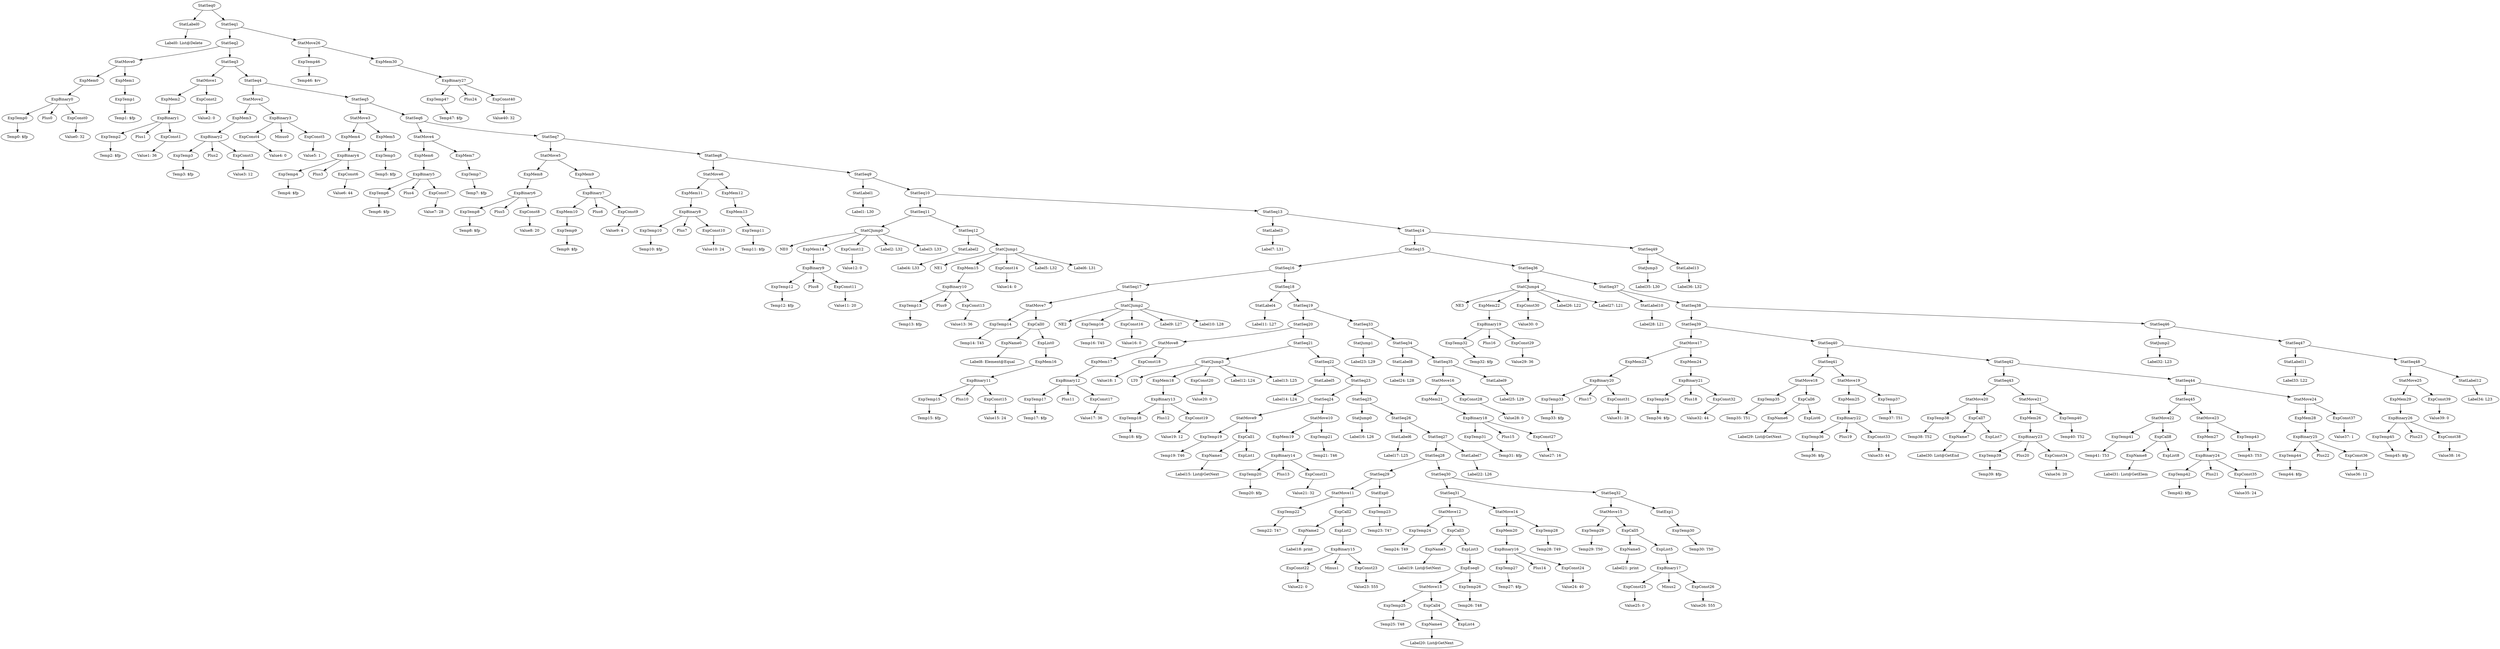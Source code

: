 digraph {
	ordering = out;
	ExpMem30 -> ExpBinary27;
	ExpConst40 -> "Value40: 32";
	StatSeq49 -> StatJump3;
	StatSeq49 -> StatLabel13;
	StatJump3 -> "Label35: L30";
	StatSeq48 -> StatMove25;
	StatSeq48 -> StatLabel12;
	ExpConst39 -> "Value39: 0";
	StatMove25 -> ExpMem29;
	StatMove25 -> ExpConst39;
	ExpMem29 -> ExpBinary26;
	ExpConst38 -> "Value38: 16";
	ExpBinary26 -> ExpTemp45;
	ExpBinary26 -> Plus23;
	ExpBinary26 -> ExpConst38;
	ExpTemp45 -> "Temp45: $fp";
	StatSeq47 -> StatLabel11;
	StatSeq47 -> StatSeq48;
	StatLabel11 -> "Label33: L22";
	StatJump2 -> "Label32: L23";
	StatSeq38 -> StatSeq39;
	StatSeq38 -> StatSeq46;
	ExpConst37 -> "Value37: 1";
	StatMove24 -> ExpMem28;
	StatMove24 -> ExpConst37;
	ExpTemp43 -> "Temp43: T53";
	ExpConst35 -> "Value35: 24";
	ExpTemp42 -> "Temp42: $fp";
	StatSeq45 -> StatMove22;
	StatSeq45 -> StatMove23;
	ExpCall8 -> ExpName8;
	ExpCall8 -> ExpList8;
	StatMove22 -> ExpTemp41;
	StatMove22 -> ExpCall8;
	ExpTemp41 -> "Temp41: T53";
	ExpMem27 -> ExpBinary24;
	StatMove21 -> ExpMem26;
	StatMove21 -> ExpTemp40;
	ExpMem26 -> ExpBinary23;
	ExpTemp39 -> "Temp39: $fp";
	StatSeq43 -> StatMove20;
	StatSeq43 -> StatMove21;
	ExpCall7 -> ExpName7;
	ExpCall7 -> ExpList7;
	ExpName7 -> "Label30: List@GetEnd";
	StatMove20 -> ExpTemp38;
	StatMove20 -> ExpCall7;
	StatSeq40 -> StatSeq41;
	StatSeq40 -> StatSeq42;
	ExpTemp37 -> "Temp37: T51";
	ExpMem25 -> ExpBinary22;
	ExpCall6 -> ExpName6;
	ExpCall6 -> ExpList6;
	ExpTemp38 -> "Temp38: T52";
	ExpName6 -> "Label29: List@GetNext";
	StatMove18 -> ExpTemp35;
	StatMove18 -> ExpCall6;
	StatMove23 -> ExpMem27;
	StatMove23 -> ExpTemp43;
	ExpTemp35 -> "Temp35: T51";
	StatSeq39 -> StatMove17;
	StatSeq39 -> StatSeq40;
	ExpMem24 -> ExpBinary21;
	ExpConst32 -> "Value32: 44";
	StatMove17 -> ExpMem23;
	StatMove17 -> ExpMem24;
	ExpBinary25 -> ExpTemp44;
	ExpBinary25 -> Plus22;
	ExpBinary25 -> ExpConst36;
	ExpMem23 -> ExpBinary20;
	ExpConst31 -> "Value31: 28";
	StatSeq16 -> StatSeq17;
	StatSeq16 -> StatSeq18;
	StatSeq7 -> StatMove5;
	StatSeq7 -> StatSeq8;
	ExpConst27 -> "Value27: 16";
	ExpConst19 -> "Value19: 12";
	StatMove12 -> ExpTemp24;
	StatMove12 -> ExpCall3;
	ExpTemp15 -> "Temp15: $fp";
	StatSeq10 -> StatSeq11;
	StatSeq10 -> StatSeq13;
	StatMove13 -> ExpTemp25;
	StatMove13 -> ExpCall4;
	ExpBinary10 -> ExpTemp13;
	ExpBinary10 -> Plus9;
	ExpBinary10 -> ExpConst13;
	ExpTemp13 -> "Temp13: $fp";
	ExpConst34 -> "Value34: 20";
	StatCJump1 -> NE1;
	StatCJump1 -> ExpMem15;
	StatCJump1 -> ExpConst14;
	StatCJump1 -> "Label5: L32";
	StatCJump1 -> "Label6: L31";
	ExpCall3 -> ExpName3;
	ExpCall3 -> ExpList3;
	ExpConst25 -> "Value25: 0";
	ExpTemp32 -> "Temp32: $fp";
	StatLabel2 -> "Label4: L33";
	StatMove5 -> ExpMem8;
	StatMove5 -> ExpMem9;
	ExpConst14 -> "Value14: 0";
	ExpConst9 -> "Value9: 4";
	ExpName0 -> "Label8: Element@Equal";
	ExpConst8 -> "Value8: 20";
	ExpTemp20 -> "Temp20: $fp";
	ExpTemp47 -> "Temp47: $fp";
	ExpConst11 -> "Value11: 20";
	StatCJump0 -> NE0;
	StatCJump0 -> ExpMem14;
	StatCJump0 -> ExpConst12;
	StatCJump0 -> "Label2: L32";
	StatCJump0 -> "Label3: L33";
	ExpCall0 -> ExpName0;
	ExpCall0 -> ExpList0;
	StatSeq9 -> StatLabel1;
	StatSeq9 -> StatSeq10;
	StatLabel1 -> "Label1: L30";
	ExpMem12 -> ExpMem13;
	ExpBinary23 -> ExpTemp39;
	ExpBinary23 -> Plus20;
	ExpBinary23 -> ExpConst34;
	StatMove16 -> ExpMem21;
	StatMove16 -> ExpConst28;
	ExpTemp44 -> "Temp44: $fp";
	StatMove11 -> ExpTemp22;
	StatMove11 -> ExpCall2;
	ExpTemp10 -> "Temp10: $fp";
	ExpMem10 -> ExpTemp9;
	ExpConst30 -> "Value30: 0";
	ExpBinary24 -> ExpTemp42;
	ExpBinary24 -> Plus21;
	ExpBinary24 -> ExpConst35;
	ExpBinary9 -> ExpTemp12;
	ExpBinary9 -> Plus8;
	ExpBinary9 -> ExpConst11;
	ExpCall4 -> ExpName4;
	ExpCall4 -> ExpList4;
	ExpBinary6 -> ExpTemp8;
	ExpBinary6 -> Plus5;
	ExpBinary6 -> ExpConst8;
	StatSeq13 -> StatLabel3;
	StatSeq13 -> StatSeq14;
	ExpConst3 -> "Value3: 12";
	ExpTemp17 -> "Temp17: $fp";
	ExpTemp23 -> "Temp23: T47";
	StatSeq14 -> StatSeq15;
	StatSeq14 -> StatSeq49;
	StatCJump4 -> NE3;
	StatCJump4 -> ExpMem22;
	StatCJump4 -> ExpConst30;
	StatCJump4 -> "Label26: L22";
	StatCJump4 -> "Label27: L21";
	ExpMem13 -> ExpTemp11;
	ExpBinary27 -> ExpTemp47;
	ExpBinary27 -> Plus24;
	ExpBinary27 -> ExpConst40;
	StatMove1 -> ExpMem2;
	StatMove1 -> ExpConst2;
	StatSeq17 -> StatMove7;
	StatSeq17 -> StatCJump2;
	ExpTemp19 -> "Temp19: T46";
	StatSeq1 -> StatSeq2;
	StatSeq1 -> StatMove26;
	StatSeq30 -> StatSeq31;
	StatSeq30 -> StatSeq32;
	ExpConst36 -> "Value36: 12";
	StatSeq5 -> StatMove3;
	StatSeq5 -> StatSeq6;
	ExpConst12 -> "Value12: 0";
	ExpTemp8 -> "Temp8: $fp";
	ExpMem15 -> ExpBinary10;
	ExpConst1 -> "Value1: 36";
	ExpMem28 -> ExpBinary25;
	ExpName8 -> "Label31: List@GetElem";
	StatMove2 -> ExpMem3;
	StatMove2 -> ExpBinary3;
	ExpBinary13 -> ExpTemp18;
	ExpBinary13 -> Plus12;
	ExpBinary13 -> ExpConst19;
	StatLabel12 -> "Label34: L23";
	ExpBinary0 -> ExpTemp0;
	ExpBinary0 -> Plus0;
	ExpBinary0 -> ExpConst0;
	ExpBinary11 -> ExpTemp15;
	ExpBinary11 -> Plus10;
	ExpBinary11 -> ExpConst15;
	ExpBinary14 -> ExpTemp20;
	ExpBinary14 -> Plus13;
	ExpBinary14 -> ExpConst21;
	StatMove0 -> ExpMem0;
	StatMove0 -> ExpMem1;
	ExpTemp12 -> "Temp12: $fp";
	ExpTemp14 -> "Temp14: T45";
	StatLabel6 -> "Label17: L25";
	ExpBinary22 -> ExpTemp36;
	ExpBinary22 -> Plus19;
	ExpBinary22 -> ExpConst33;
	ExpTemp33 -> "Temp33: $fp";
	StatJump1 -> "Label23: L29";
	ExpConst15 -> "Value15: 24";
	StatSeq3 -> StatMove1;
	StatSeq3 -> StatSeq4;
	ExpTemp46 -> "Temp46: $rv";
	ExpConst13 -> "Value13: 36";
	ExpMem7 -> ExpTemp7;
	ExpTemp40 -> "Temp40: T52";
	ExpBinary3 -> ExpConst4;
	ExpBinary3 -> Minus0;
	ExpBinary3 -> ExpConst5;
	StatMove15 -> ExpTemp29;
	StatMove15 -> ExpCall5;
	StatSeq8 -> StatMove6;
	StatSeq8 -> StatSeq9;
	ExpMem8 -> ExpBinary6;
	StatSeq6 -> StatMove4;
	StatSeq6 -> StatSeq7;
	ExpTemp11 -> "Temp11: $fp";
	ExpEseq0 -> StatMove13;
	ExpEseq0 -> ExpTemp26;
	ExpMem14 -> ExpBinary9;
	StatSeq31 -> StatMove12;
	StatSeq31 -> StatMove14;
	StatSeq0 -> StatLabel0;
	StatSeq0 -> StatSeq1;
	ExpConst23 -> "Value23: 555";
	ExpMem21 -> ExpBinary18;
	ExpTemp1 -> "Temp1: $fp";
	ExpBinary4 -> ExpTemp4;
	ExpBinary4 -> Plus3;
	ExpBinary4 -> ExpConst6;
	ExpTemp5 -> "Temp5: $fp";
	ExpBinary17 -> ExpConst25;
	ExpBinary17 -> Minus2;
	ExpBinary17 -> ExpConst26;
	ExpMem16 -> ExpBinary11;
	ExpBinary2 -> ExpTemp3;
	ExpBinary2 -> Plus2;
	ExpBinary2 -> ExpConst3;
	ExpMem3 -> ExpBinary2;
	ExpBinary1 -> ExpTemp2;
	ExpBinary1 -> Plus1;
	ExpBinary1 -> ExpConst1;
	ExpConst10 -> "Value10: 24";
	ExpTemp36 -> "Temp36: $fp";
	StatSeq4 -> StatMove2;
	StatSeq4 -> StatSeq5;
	ExpMem0 -> ExpBinary0;
	ExpTemp16 -> "Temp16: T45";
	StatCJump2 -> NE2;
	StatCJump2 -> ExpTemp16;
	StatCJump2 -> ExpConst16;
	StatCJump2 -> "Label9: L27";
	StatCJump2 -> "Label10: L28";
	StatLabel13 -> "Label36: L32";
	StatSeq2 -> StatMove0;
	StatSeq2 -> StatSeq3;
	ExpMem1 -> ExpTemp1;
	ExpMem9 -> ExpBinary7;
	ExpConst6 -> "Value6: 44";
	ExpTemp2 -> "Temp2: $fp";
	StatExp0 -> ExpTemp23;
	StatSeq12 -> StatLabel2;
	StatSeq12 -> StatCJump1;
	ExpTemp4 -> "Temp4: $fp";
	StatLabel5 -> "Label14: L24";
	StatMove19 -> ExpMem25;
	StatMove19 -> ExpTemp37;
	ExpTemp0 -> "Temp0: $fp";
	StatMove7 -> ExpTemp14;
	StatMove7 -> ExpCall0;
	ExpTemp7 -> "Temp7: $fp";
	ExpConst0 -> "Value0: 32";
	StatLabel0 -> "Label0: List@Delete";
	ExpConst24 -> "Value24: 40";
	ExpBinary8 -> ExpTemp10;
	ExpBinary8 -> Plus7;
	ExpBinary8 -> ExpConst10;
	ExpConst5 -> "Value5: 1";
	StatSeq26 -> StatLabel6;
	StatSeq26 -> StatSeq27;
	StatSeq42 -> StatSeq43;
	StatSeq42 -> StatSeq44;
	ExpMem2 -> ExpBinary1;
	StatSeq11 -> StatCJump0;
	StatSeq11 -> StatSeq12;
	ExpBinary7 -> ExpMem10;
	ExpBinary7 -> Plus6;
	ExpBinary7 -> ExpConst9;
	ExpBinary5 -> ExpTemp6;
	ExpBinary5 -> Plus4;
	ExpBinary5 -> ExpConst7;
	ExpConst16 -> "Value16: 0";
	ExpMem6 -> ExpBinary5;
	ExpConst4 -> "Value4: 0";
	StatLabel4 -> "Label11: L27";
	StatSeq23 -> StatSeq24;
	StatSeq23 -> StatSeq25;
	StatSeq41 -> StatMove18;
	StatSeq41 -> StatMove19;
	StatLabel3 -> "Label7: L31";
	StatSeq18 -> StatLabel4;
	StatSeq18 -> StatSeq19;
	StatMove6 -> ExpMem11;
	StatMove6 -> ExpMem12;
	ExpBinary12 -> ExpTemp17;
	ExpBinary12 -> Plus11;
	ExpBinary12 -> ExpConst17;
	ExpConst26 -> "Value26: 555";
	ExpConst18 -> "Value18: 1";
	ExpName5 -> "Label21: print";
	ExpConst17 -> "Value17: 36";
	ExpMem17 -> ExpBinary12;
	ExpTemp34 -> "Temp34: $fp";
	StatLabel7 -> "Label22: L26";
	ExpBinary21 -> ExpTemp34;
	ExpBinary21 -> Plus18;
	ExpBinary21 -> ExpConst32;
	StatCJump3 -> LT0;
	StatCJump3 -> ExpMem18;
	StatCJump3 -> ExpConst20;
	StatCJump3 -> "Label12: L24";
	StatCJump3 -> "Label13: L25";
	ExpMem18 -> ExpBinary13;
	StatSeq21 -> StatCJump3;
	StatSeq21 -> StatSeq22;
	StatMove4 -> ExpMem6;
	StatMove4 -> ExpMem7;
	StatMove9 -> ExpTemp19;
	StatMove9 -> ExpCall1;
	ExpName1 -> "Label15: List@GetNext";
	ExpMem19 -> ExpBinary14;
	ExpCall1 -> ExpName1;
	ExpCall1 -> ExpList1;
	StatSeq46 -> StatJump2;
	StatSeq46 -> StatSeq47;
	StatSeq24 -> StatMove9;
	StatSeq24 -> StatMove10;
	ExpConst33 -> "Value33: 44";
	ExpConst21 -> "Value21: 32";
	ExpMem4 -> ExpBinary4;
	StatMove10 -> ExpMem19;
	StatMove10 -> ExpTemp21;
	ExpConst7 -> "Value7: 28";
	ExpTemp21 -> "Temp21: T46";
	StatJump0 -> "Label16: L26";
	StatMove3 -> ExpMem4;
	StatMove3 -> ExpMem5;
	StatSeq25 -> StatJump0;
	StatSeq25 -> StatSeq26;
	ExpTemp22 -> "Temp22: T47";
	ExpList2 -> ExpBinary15;
	ExpBinary20 -> ExpTemp33;
	ExpBinary20 -> Plus17;
	ExpBinary20 -> ExpConst31;
	ExpTemp28 -> "Temp28: T49";
	StatMove8 -> ExpMem17;
	StatMove8 -> ExpConst18;
	StatSeq32 -> StatMove15;
	StatSeq32 -> StatExp1;
	ExpName2 -> "Label18: print";
	ExpConst2 -> "Value2: 0";
	ExpCall2 -> ExpName2;
	ExpCall2 -> ExpList2;
	StatSeq20 -> StatMove8;
	StatSeq20 -> StatSeq21;
	ExpBinary15 -> ExpConst22;
	ExpBinary15 -> Minus1;
	ExpBinary15 -> ExpConst23;
	ExpList0 -> ExpMem16;
	ExpConst22 -> "Value22: 0";
	StatSeq34 -> StatLabel8;
	StatSeq34 -> StatSeq35;
	ExpConst20 -> "Value20: 0";
	StatSeq29 -> StatMove11;
	StatSeq29 -> StatExp0;
	StatSeq28 -> StatSeq29;
	StatSeq28 -> StatSeq30;
	ExpConst29 -> "Value29: 36";
	ExpName3 -> "Label19: List@SetNext";
	ExpTemp25 -> "Temp25: T48";
	ExpName4 -> "Label20: List@GetNext";
	ExpTemp26 -> "Temp26: T48";
	ExpList3 -> ExpEseq0;
	ExpTemp27 -> "Temp27: $fp";
	ExpBinary16 -> ExpTemp27;
	ExpBinary16 -> Plus14;
	ExpBinary16 -> ExpConst24;
	ExpTemp18 -> "Temp18: $fp";
	ExpConst28 -> "Value28: 0";
	ExpMem20 -> ExpBinary16;
	StatMove14 -> ExpMem20;
	StatMove14 -> ExpTemp28;
	StatSeq35 -> StatMove16;
	StatSeq35 -> StatLabel9;
	ExpTemp29 -> "Temp29: T50";
	ExpCall5 -> ExpName5;
	ExpCall5 -> ExpList5;
	ExpTemp31 -> "Temp31: $fp";
	ExpTemp24 -> "Temp24: T49";
	ExpList5 -> ExpBinary17;
	ExpTemp30 -> "Temp30: T50";
	StatExp1 -> ExpTemp30;
	ExpTemp9 -> "Temp9: $fp";
	StatSeq27 -> StatSeq28;
	StatSeq27 -> StatLabel7;
	StatSeq22 -> StatLabel5;
	StatSeq22 -> StatSeq23;
	StatSeq19 -> StatSeq20;
	StatSeq19 -> StatSeq33;
	StatSeq37 -> StatLabel10;
	StatSeq37 -> StatSeq38;
	ExpTemp3 -> "Temp3: $fp";
	ExpTemp6 -> "Temp6: $fp";
	StatLabel8 -> "Label24: L28";
	ExpBinary18 -> ExpTemp31;
	ExpBinary18 -> Plus15;
	ExpBinary18 -> ExpConst27;
	StatMove26 -> ExpTemp46;
	StatMove26 -> ExpMem30;
	ExpMem11 -> ExpBinary8;
	StatSeq36 -> StatCJump4;
	StatSeq36 -> StatSeq37;
	StatLabel9 -> "Label25: L29";
	StatSeq33 -> StatJump1;
	StatSeq33 -> StatSeq34;
	StatSeq15 -> StatSeq16;
	StatSeq15 -> StatSeq36;
	ExpBinary19 -> ExpTemp32;
	ExpBinary19 -> Plus16;
	ExpBinary19 -> ExpConst29;
	StatSeq44 -> StatSeq45;
	StatSeq44 -> StatMove24;
	ExpMem5 -> ExpTemp5;
	ExpMem22 -> ExpBinary19;
	StatLabel10 -> "Label28: L21";
}

